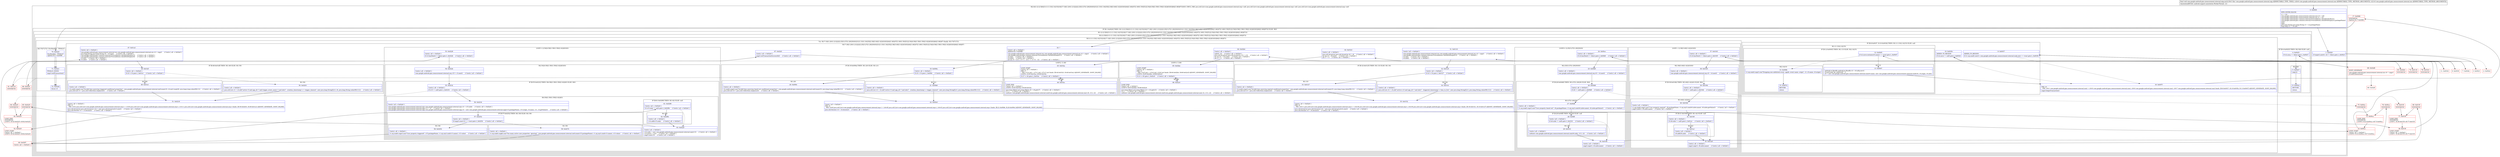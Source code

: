 digraph "CFG forcom.google.android.gms.measurement.internal.zzjg.zzc(Lcom\/google\/android\/gms\/measurement\/internal\/zzai;Lcom\/google\/android\/gms\/measurement\/internal\/zzn;)V" {
subgraph cluster_Region_508661758 {
label = "R(2:0|(1:(2:(2:5|6)|(3:(1:(1:13)(2:14|15))|16|(17:18|(1:20)(1:21)|22|(2:25|(3:27|(1:29)|30)(0))|31|(1:33)(1:34)|35|(2:38|(3:40|(1:42)|43)(0))|44|(1:46)|47|(1:49)(1:50)|51|(2:54|(4:56|(1:58)(1:59)|(1:62)|63)(0))|64|(1:66)|67))))(0)) | DECL_VAR: java.util.List\<com.google.android.gms.measurement.internal.zzq\> null, java.util.List\<com.google.android.gms.measurement.internal.zzq\> null, java.util.List\<com.google.android.gms.measurement.internal.zzq\> null\l";
node [shape=record,color=blue];
Node_0 [shape=record,label="{0\:\ 0x0000|MTH_ENTER_BLOCK\l|r1 = r19\lcom.google.android.gms.measurement.internal.zzai r0 = r20\lcom.google.android.gms.measurement.internal.zzn r2 = r21\lcom.google.android.gms.common.internal.Preconditions.checkNotNull(r21)\lcom.google.android.gms.common.internal.Preconditions.checkNotEmpty(r2.packageName)\lzzo()\lzzjj()\ljava.lang.String java.lang.String r3 = r2.packageName\llong long r11 = r0.zzfu\l}"];
subgraph cluster_IfRegion_1389791199 {
label = "IF [B:1:0x0020] THEN: R(1:(2:(2:5|6)|(3:(1:(1:13)(2:14|15))|16|(17:18|(1:20)(1:21)|22|(2:25|(3:27|(1:29)|30)(0))|31|(1:33)(1:34)|35|(2:38|(3:40|(1:42)|43)(0))|44|(1:46)|47|(1:49)(1:50)|51|(2:54|(4:56|(1:58)(1:59)|(1:62)|63)(0))|64|(1:66)|67)))) ELSE: R(0)";
node [shape=record,color=blue];
Node_1 [shape=record,label="{1\:\ 0x0020|if (zzgw().zze(r0, r2) != false) goto L_0x0023\l}"];
subgraph cluster_Region_26781172 {
label = "R(1:(2:(2:5|6)|(3:(1:(1:13)(2:14|15))|16|(17:18|(1:20)(1:21)|22|(2:25|(3:27|(1:29)|30)(0))|31|(1:33)(1:34)|35|(2:38|(3:40|(1:42)|43)(0))|44|(1:46)|47|(1:49)(1:50)|51|(2:54|(4:56|(1:58)(1:59)|(1:62)|63)(0))|64|(1:66)|67))))";
node [shape=record,color=blue];
subgraph cluster_Region_1063203009 {
label = "R(2:(2:5|6)|(3:(1:(1:13)(2:14|15))|16|(17:18|(1:20)(1:21)|22|(2:25|(3:27|(1:29)|30)(0))|31|(1:33)(1:34)|35|(2:38|(3:40|(1:42)|43)(0))|44|(1:46)|47|(1:49)(1:50)|51|(2:54|(4:56|(1:58)(1:59)|(1:62)|63)(0))|64|(1:66)|67)))";
node [shape=record,color=blue];
subgraph cluster_IfRegion_2020231039 {
label = "IF [B:4:0x0025] THEN: R(2:5|6) ELSE: null";
node [shape=record,color=blue];
Node_4 [shape=record,label="{4\:\ 0x0025|if (r2.zzcq == false) goto L_0x0027\l}"];
subgraph cluster_Region_1832728060 {
label = "R(2:5|6)";
node [shape=record,color=blue];
Node_5 [shape=record,label="{5\:\ 0x0027|zzg(r2)\l}"];
Node_6 [shape=record,label="{6\:\ 0x002a|RETURN\l|return\l}"];
}
}
subgraph cluster_Region_1568992759 {
label = "R(3:(1:(1:13)(2:14|15))|16|(17:18|(1:20)(1:21)|22|(2:25|(3:27|(1:29)|30)(0))|31|(1:33)(1:34)|35|(2:38|(3:40|(1:42)|43)(0))|44|(1:46)|47|(1:49)(1:50)|51|(2:54|(4:56|(1:58)(1:59)|(1:62)|63)(0))|64|(1:66)|67))";
node [shape=record,color=blue];
subgraph cluster_IfRegion_147203559 {
label = "IF [B:8:0x0037, B:10:0x003b] THEN: R(1:(1:13)(2:14|15)) ELSE: null";
node [shape=record,color=blue];
Node_8 [shape=record,label="{8\:\ 0x0037|ADDED_TO_REGION\l|if (r1.zzj.zzad().zze(r3, com.google.android.gms.measurement.internal.zzak.zzix) == true) goto L_0x0039\l}"];
Node_10 [shape=record,label="{10\:\ 0x003b|ADDED_TO_REGION\l|if (r2.zzcw != null) goto L_0x003d\l}"];
subgraph cluster_Region_1280278411 {
label = "R(1:(1:13)(2:14|15))";
node [shape=record,color=blue];
subgraph cluster_IfRegion_1820272545 {
label = "IF [B:12:0x0045] THEN: R(1:13) ELSE: R(2:14|15)";
node [shape=record,color=blue];
Node_12 [shape=record,label="{12\:\ 0x0045|if (r2.zzcw.contains(r0.name) == true) goto L_0x0047\l}"];
subgraph cluster_Region_1581764628 {
label = "R(1:13)";
node [shape=record,color=blue];
Node_13 [shape=record,label="{13\:\ 0x0047|android.os.Bundle android.os.Bundle r4 = r0.zzfq.zzcv()\lr4.putLong(\"ga_safelisted\", 1)\lr0 = new com.google.android.gms.measurement.internal.zzai(r0.name, new com.google.android.gms.measurement.internal.zzah(r4), r0.origin, r0.zzfu)\l}"];
}
subgraph cluster_Region_2118347695 {
label = "R(2:14|15)";
node [shape=record,color=blue];
Node_14 [shape=record,label="{14\:\ 0x006b|r1.zzj.zzab().zzgr().zza(\"Dropping non\-safelisted event. appId, event name, origin\", r3, r0.name, r0.origin)\l}"];
Node_15 [shape=record,label="{15\:\ 0x007e|RETURN\l|return\l}"];
}
}
}
}
Node_16 [shape=record,label="{16\:\ 0x007f|PHI: r0 \l  PHI: (r0v1 com.google.android.gms.measurement.internal.zzai) = (r0v0 com.google.android.gms.measurement.internal.zzai), (r0v0 com.google.android.gms.measurement.internal.zzai), (r0v7 com.google.android.gms.measurement.internal.zzai) binds: [B:8:0x0037, B:10:0x003b, B:13:0x0047] A[DONT_GENERATE, DONT_INLINE]\l|zzgy().beginTransaction()\l}"];
subgraph cluster_TryCatchRegion_146588915 {
label = "Try: R(17:18|(1:20)(1:21)|22|(2:25|(3:27|(1:29)|30)(0))|31|(1:33)(1:34)|35|(2:38|(3:40|(1:42)|43)(0))|44|(1:46)|47|(1:49)(1:50)|51|(2:54|(4:56|(1:58)(1:59)|(1:62)|63)(0))|64|(1:66)|67) finally: R(3:70|71|72)";
node [shape=record,color=blue];
subgraph cluster_Region_518308611 {
label = "R(17:18|(1:20)(1:21)|22|(2:25|(3:27|(1:29)|30)(0))|31|(1:33)(1:34)|35|(2:38|(3:40|(1:42)|43)(0))|44|(1:46)|47|(1:49)(1:50)|51|(2:54|(4:56|(1:58)(1:59)|(1:62)|63)(0))|64|(1:66)|67)";
node [shape=record,color=blue];
Node_18 [shape=record,label="{18\:\ ?|Catch:\{ all \-\> 0x02e0 \}\lSplitter:B:17:0x0086\l|com.google.android.gms.measurement.internal.zzx com.google.android.gms.measurement.internal.zzx r4 = zzgy()     \/\/ Catch:\{ all \-\> 0x02e0 \}\lcom.google.android.gms.common.internal.Preconditions.checkNotEmpty(r3)     \/\/ Catch:\{ all \-\> 0x02e0 \}\lr4.zzo()     \/\/ Catch:\{ all \-\> 0x02e0 \}\lr4.zzbi()     \/\/ Catch:\{ all \-\> 0x02e0 \}\lint int r5 = (r11 \> 0 ? 1 : (r11 == 0 ? 0 : \-1))     \/\/ Catch:\{ all \-\> 0x02e0 \}\l}"];
subgraph cluster_IfRegion_958926462 {
label = "IF [B:19:0x009a] THEN: R(1:20) ELSE: R(1:21)";
node [shape=record,color=blue];
Node_19 [shape=record,label="{19\:\ 0x009a|Catch:\{ all \-\> 0x02e0 \}\l|if (r5 \< 0) goto L_0x009c     \/\/ Catch:\{ all \-\> 0x02e0 \}\l}"];
subgraph cluster_Region_658458806 {
label = "R(1:20)";
node [shape=record,color=blue];
Node_20 [shape=record,label="{20\:\ 0x009c|Catch:\{ all \-\> 0x02e0 \}\l|r4.zzab().zzgn().zza(\"Invalid time querying timed out conditional properties\", com.google.android.gms.measurement.internal.zzef.zzam(r3), java.lang.Long.valueOf(r11))     \/\/ Catch:\{ all \-\> 0x02e0 \}\ljava.util.List r4 = java.util.Collections.emptyList()     \/\/ Catch:\{ all \-\> 0x02e0 \}\l}"];
}
subgraph cluster_Region_117763149 {
label = "R(1:21)";
node [shape=record,color=blue];
Node_21 [shape=record,label="{21\:\ 0x00b6|Catch:\{ all \-\> 0x02e0 \}\l|java.util.List r4 = r4.zzb(\"active=0 and app_id=? and abs(? \- creation_timestamp) \> trigger_timeout\", new java.lang.String[]\{r3, java.lang.String.valueOf(r11)\})     \/\/ Catch:\{ all \-\> 0x02e0 \}\l}"];
}
}
Node_22 [shape=record,label="{22\:\ 0x00c6|Catch:\{ all \-\> 0x02e0 \}\lPHI: r4 \l  PHI: (r4v8 java.util.List\<com.google.android.gms.measurement.internal.zzq\>) = (r4v40 java.util.List\<com.google.android.gms.measurement.internal.zzq\>), (r4v43 java.util.List\<com.google.android.gms.measurement.internal.zzq\>) binds: [B:21:0x00b6, B:20:0x009c] A[DONT_GENERATE, DONT_INLINE]\l|java.util.Iterator r4 = r4.iterator()     \/\/ Catch:\{ all \-\> 0x02e0 \}\l}"];
subgraph cluster_LoopRegion_1310925853 {
label = "LOOP:0: (2:25|(3:27|(1:29)|30)(0))";
node [shape=record,color=blue];
Node_24 [shape=record,label="{24\:\ 0x00ce|Catch:\{ all \-\> 0x02e0 \}\l|if (r4.hasNext() != false) goto L_0x00d0     \/\/ Catch:\{ all \-\> 0x02e0 \}\l}"];
subgraph cluster_Region_884118395 {
label = "R(2:25|(3:27|(1:29)|30)(0))";
node [shape=record,color=blue];
Node_25 [shape=record,label="{25\:\ 0x00d0|Catch:\{ all \-\> 0x02e0 \}\l|com.google.android.gms.measurement.internal.zzq r6 = r4.next()     \/\/ Catch:\{ all \-\> 0x02e0 \}\l}"];
subgraph cluster_IfRegion_53870913 {
label = "IF [B:26:0x00d6] THEN: R(3:27|(1:29)|30) ELSE: R(0)";
node [shape=record,color=blue];
Node_26 [shape=record,label="{26\:\ 0x00d6|Catch:\{ all \-\> 0x02e0 \}\l|if (r6 != null) goto L_0x00d8     \/\/ Catch:\{ all \-\> 0x02e0 \}\l}"];
subgraph cluster_Region_1383536921 {
label = "R(3:27|(1:29)|30)";
node [shape=record,color=blue];
Node_27 [shape=record,label="{27\:\ 0x00d8|Catch:\{ all \-\> 0x02e0 \}\l|r1.zzj.zzab().zzgr().zza(\"User property timed out\", r6.packageName, r1.zzj.zzy().zzal(r6.zzdw.name), r6.zzdw.getValue())     \/\/ Catch:\{ all \-\> 0x02e0 \}\l}"];
subgraph cluster_IfRegion_1833158280 {
label = "IF [B:28:0x00ff] THEN: R(1:29) ELSE: null";
node [shape=record,color=blue];
Node_28 [shape=record,label="{28\:\ 0x00ff|Catch:\{ all \-\> 0x02e0 \}\l|if (r6.zzdx != null) goto L_0x0101     \/\/ Catch:\{ all \-\> 0x02e0 \}\l}"];
subgraph cluster_Region_813826855 {
label = "R(1:29)";
node [shape=record,color=blue];
Node_29 [shape=record,label="{29\:\ 0x0101|Catch:\{ all \-\> 0x02e0 \}\l|zzd(new com.google.android.gms.measurement.internal.zzai(r6.zzdx, r11), r2)     \/\/ Catch:\{ all \-\> 0x02e0 \}\l}"];
}
}
Node_30 [shape=record,label="{30\:\ 0x010b|Catch:\{ all \-\> 0x02e0 \}\l|zzgy().zzg(r3, r6.zzdw.name)     \/\/ Catch:\{ all \-\> 0x02e0 \}\l}"];
}
subgraph cluster_Region_974591217 {
label = "R(0)";
node [shape=record,color=blue];
}
}
}
}
Node_31 [shape=record,label="{31\:\ 0x0118|Catch:\{ all \-\> 0x02e0 \}\l|com.google.android.gms.measurement.internal.zzx com.google.android.gms.measurement.internal.zzx r4 = zzgy()     \/\/ Catch:\{ all \-\> 0x02e0 \}\lcom.google.android.gms.common.internal.Preconditions.checkNotEmpty(r3)     \/\/ Catch:\{ all \-\> 0x02e0 \}\lr4.zzo()     \/\/ Catch:\{ all \-\> 0x02e0 \}\lr4.zzbi()     \/\/ Catch:\{ all \-\> 0x02e0 \}\l}"];
subgraph cluster_IfRegion_108559814 {
label = "IF [B:32:0x0125] THEN: R(1:33) ELSE: R(1:34)";
node [shape=record,color=blue];
Node_32 [shape=record,label="{32\:\ 0x0125|Catch:\{ all \-\> 0x02e0 \}\l|if (r5 \< 0) goto L_0x0127     \/\/ Catch:\{ all \-\> 0x02e0 \}\l}"];
subgraph cluster_Region_822556657 {
label = "R(1:33)";
node [shape=record,color=blue];
Node_33 [shape=record,label="{33\:\ 0x0127|Catch:\{ all \-\> 0x02e0 \}\l|r4.zzab().zzgn().zza(\"Invalid time querying expired conditional properties\", com.google.android.gms.measurement.internal.zzef.zzam(r3), java.lang.Long.valueOf(r11))     \/\/ Catch:\{ all \-\> 0x02e0 \}\ljava.util.List r4 = java.util.Collections.emptyList()     \/\/ Catch:\{ all \-\> 0x02e0 \}\l}"];
}
subgraph cluster_Region_1822471071 {
label = "R(1:34)";
node [shape=record,color=blue];
Node_34 [shape=record,label="{34\:\ 0x0141|Catch:\{ all \-\> 0x02e0 \}\l|java.util.List r4 = r4.zzb(\"active\<\>0 and app_id=? and abs(? \- triggered_timestamp) \> time_to_live\", new java.lang.String[]\{r3, java.lang.String.valueOf(r11)\})     \/\/ Catch:\{ all \-\> 0x02e0 \}\l}"];
}
}
Node_35 [shape=record,label="{35\:\ 0x0152|Catch:\{ all \-\> 0x02e0 \}\lPHI: r4 \l  PHI: (r4v11 java.util.List\<com.google.android.gms.measurement.internal.zzq\>) = (r4v36 java.util.List\<com.google.android.gms.measurement.internal.zzq\>), (r4v39 java.util.List\<com.google.android.gms.measurement.internal.zzq\>) binds: [B:34:0x0141, B:33:0x0127] A[DONT_GENERATE, DONT_INLINE]\l|java.util.ArrayList java.util.ArrayList r6 = new java.util.ArrayList(r4.size())     \/\/ Catch:\{ all \-\> 0x02e0 \}\ljava.util.Iterator r4 = r4.iterator()     \/\/ Catch:\{ all \-\> 0x02e0 \}\l}"];
subgraph cluster_LoopRegion_446587267 {
label = "LOOP:1: (2:38|(3:40|(1:42)|43)(0))";
node [shape=record,color=blue];
Node_37 [shape=record,label="{37\:\ 0x0163|Catch:\{ all \-\> 0x02e0 \}\l|if (r4.hasNext() != false) goto L_0x0165     \/\/ Catch:\{ all \-\> 0x02e0 \}\l}"];
subgraph cluster_Region_689002392 {
label = "R(2:38|(3:40|(1:42)|43)(0))";
node [shape=record,color=blue];
Node_38 [shape=record,label="{38\:\ 0x0165|Catch:\{ all \-\> 0x02e0 \}\l|com.google.android.gms.measurement.internal.zzq r8 = r4.next()     \/\/ Catch:\{ all \-\> 0x02e0 \}\l}"];
subgraph cluster_IfRegion_1519760308 {
label = "IF [B:39:0x016b] THEN: R(3:40|(1:42)|43) ELSE: R(0)";
node [shape=record,color=blue];
Node_39 [shape=record,label="{39\:\ 0x016b|Catch:\{ all \-\> 0x02e0 \}\l|if (r8 != null) goto L_0x016d     \/\/ Catch:\{ all \-\> 0x02e0 \}\l}"];
subgraph cluster_Region_1281772738 {
label = "R(3:40|(1:42)|43)";
node [shape=record,color=blue];
Node_40 [shape=record,label="{40\:\ 0x016d|Catch:\{ all \-\> 0x02e0 \}\l|r1.zzj.zzab().zzgr().zza(\"User property expired\", r8.packageName, r1.zzj.zzy().zzal(r8.zzdw.name), r8.zzdw.getValue())     \/\/ Catch:\{ all \-\> 0x02e0 \}\lzzgy().zzd(r3, r8.zzdw.name)     \/\/ Catch:\{ all \-\> 0x02e0 \}\l}"];
subgraph cluster_IfRegion_1478988939 {
label = "IF [B:41:0x019f] THEN: R(1:42) ELSE: null";
node [shape=record,color=blue];
Node_41 [shape=record,label="{41\:\ 0x019f|Catch:\{ all \-\> 0x02e0 \}\l|if (r8.zzdz != null) goto L_0x01a1     \/\/ Catch:\{ all \-\> 0x02e0 \}\l}"];
subgraph cluster_Region_1157622910 {
label = "R(1:42)";
node [shape=record,color=blue];
Node_42 [shape=record,label="{42\:\ 0x01a1|Catch:\{ all \-\> 0x02e0 \}\l|r6.add(r8.zzdz)     \/\/ Catch:\{ all \-\> 0x02e0 \}\l}"];
}
}
Node_43 [shape=record,label="{43\:\ 0x01a6|Catch:\{ all \-\> 0x02e0 \}\l|zzgy().zzg(r3, r8.zzdw.name)     \/\/ Catch:\{ all \-\> 0x02e0 \}\l}"];
}
subgraph cluster_Region_828142709 {
label = "R(0)";
node [shape=record,color=blue];
}
}
}
}
Node_44 [shape=record,label="{44\:\ 0x01b3|Catch:\{ all \-\> 0x02e0 \}\l|java.util.ArrayList java.util.ArrayList r6 = r6     \/\/ Catch:\{ all \-\> 0x02e0 \}\lint int r4 = r6.size()     \/\/ Catch:\{ all \-\> 0x02e0 \}\lint r7 = 0     \/\/ Catch:\{ all \-\> 0x02e0 \}\l}"];
subgraph cluster_LoopRegion_1037910369 {
label = "LOOP:2: (1:46)";
node [shape=record,color=blue];
Node_45 [shape=record,label="{45\:\ 0x01ba|LOOP_START\lCatch:\{ all \-\> 0x02e0 \}\lPHI: r7 \l  PHI: (r7v2 int) = (r7v1 int), (r7v13 int) binds: [B:44:0x01b3, B:46:0x01bc] A[DONT_GENERATE, DONT_INLINE]\lLOOP:2: B:45:0x01ba\-\>B:46:0x01bc\l|if (r7 \< r4) goto L_0x01bc     \/\/ Catch:\{ all \-\> 0x02e0 \}\l}"];
subgraph cluster_Region_444201975 {
label = "R(1:46)";
node [shape=record,color=blue];
Node_46 [shape=record,label="{46\:\ 0x01bc|LOOP_END\lCatch:\{ all \-\> 0x02e0 \}\lLOOP:2: B:45:0x01ba\-\>B:46:0x01bc\l|java.lang.Object java.lang.Object r8 = r6.get(r7)     \/\/ Catch:\{ all \-\> 0x02e0 \}\lr7++     \/\/ Catch:\{ all \-\> 0x02e0 \}\lzzd(new com.google.android.gms.measurement.internal.zzai((com.google.android.gms.measurement.internal.zzai) r8, r11), r2)     \/\/ Catch:\{ all \-\> 0x02e0 \}\l}"];
}
}
Node_47 [shape=record,label="{47\:\ 0x01cd|Catch:\{ all \-\> 0x02e0 \}\l|com.google.android.gms.measurement.internal.zzx com.google.android.gms.measurement.internal.zzx r4 = zzgy()     \/\/ Catch:\{ all \-\> 0x02e0 \}\ljava.lang.String java.lang.String r6 = r0.name     \/\/ Catch:\{ all \-\> 0x02e0 \}\lcom.google.android.gms.common.internal.Preconditions.checkNotEmpty(r3)     \/\/ Catch:\{ all \-\> 0x02e0 \}\lcom.google.android.gms.common.internal.Preconditions.checkNotEmpty(r6)     \/\/ Catch:\{ all \-\> 0x02e0 \}\lr4.zzo()     \/\/ Catch:\{ all \-\> 0x02e0 \}\lr4.zzbi()     \/\/ Catch:\{ all \-\> 0x02e0 \}\l}"];
subgraph cluster_IfRegion_831288911 {
label = "IF [B:48:0x01df] THEN: R(1:49) ELSE: R(1:50)";
node [shape=record,color=blue];
Node_48 [shape=record,label="{48\:\ 0x01df|Catch:\{ all \-\> 0x02e0 \}\l|if (r5 \< 0) goto L_0x01e1     \/\/ Catch:\{ all \-\> 0x02e0 \}\l}"];
subgraph cluster_Region_640887686 {
label = "R(1:49)";
node [shape=record,color=blue];
Node_49 [shape=record,label="{49\:\ 0x01e1|Catch:\{ all \-\> 0x02e0 \}\l|r4.zzab().zzgn().zza(\"Invalid time querying triggered conditional properties\", com.google.android.gms.measurement.internal.zzef.zzam(r3), r4.zzy().zzaj(r6), java.lang.Long.valueOf(r11))     \/\/ Catch:\{ all \-\> 0x02e0 \}\ljava.util.List r3 = java.util.Collections.emptyList()     \/\/ Catch:\{ all \-\> 0x02e0 \}\l}"];
}
subgraph cluster_Region_780351502 {
label = "R(1:50)";
node [shape=record,color=blue];
Node_50 [shape=record,label="{50\:\ 0x0203|Catch:\{ all \-\> 0x02e0 \}\l|java.util.List r3 = r4.zzb(\"active=0 and app_id=? and trigger_event_name=? and abs(? \- creation_timestamp) \<= trigger_timeout\", new java.lang.String[]\{r3, r6, java.lang.String.valueOf(r11)\})     \/\/ Catch:\{ all \-\> 0x02e0 \}\l}"];
}
}
Node_51 [shape=record,label="{51\:\ 0x0218|Catch:\{ all \-\> 0x02e0 \}\lPHI: r3 \l  PHI: (r3v2 java.util.List\<com.google.android.gms.measurement.internal.zzq\>) = (r3v9 java.util.List\<com.google.android.gms.measurement.internal.zzq\>), (r3v11 java.util.List\<com.google.android.gms.measurement.internal.zzq\>) binds: [B:50:0x0203, B:49:0x01e1] A[DONT_GENERATE, DONT_INLINE]\l|java.util.ArrayList java.util.ArrayList r14 = new java.util.ArrayList(r3.size())     \/\/ Catch:\{ all \-\> 0x02e0 \}\ljava.util.Iterator r3 = r3.iterator()     \/\/ Catch:\{ all \-\> 0x02e0 \}\l}"];
subgraph cluster_LoopRegion_315775057 {
label = "LOOP:3: (2:54|(4:56|(1:58)(1:59)|(1:62)|63)(0))";
node [shape=record,color=blue];
Node_53 [shape=record,label="{53\:\ 0x0229|Catch:\{ all \-\> 0x02e0 \}\l|if (r3.hasNext() != false) goto L_0x022b     \/\/ Catch:\{ all \-\> 0x02e0 \}\l}"];
subgraph cluster_Region_1697468844 {
label = "R(2:54|(4:56|(1:58)(1:59)|(1:62)|63)(0))";
node [shape=record,color=blue];
Node_54 [shape=record,label="{54\:\ 0x022b|Catch:\{ all \-\> 0x02e0 \}\l|com.google.android.gms.measurement.internal.zzq r15 = r3.next()     \/\/ Catch:\{ all \-\> 0x02e0 \}\l}"];
subgraph cluster_IfRegion_30020174 {
label = "IF [B:55:0x0232] THEN: R(4:56|(1:58)(1:59)|(1:62)|63) ELSE: R(0)";
node [shape=record,color=blue];
Node_55 [shape=record,label="{55\:\ 0x0232|Catch:\{ all \-\> 0x02e0 \}\l|if (r15 != null) goto L_0x0234     \/\/ Catch:\{ all \-\> 0x02e0 \}\l}"];
subgraph cluster_Region_1196841482 {
label = "R(4:56|(1:58)(1:59)|(1:62)|63)";
node [shape=record,color=blue];
Node_56 [shape=record,label="{56\:\ 0x0234|Catch:\{ all \-\> 0x02e0 \}\l|com.google.android.gms.measurement.internal.zzjn com.google.android.gms.measurement.internal.zzjn r4 = r15.zzdw     \/\/ Catch:\{ all \-\> 0x02e0 \}\lcom.google.android.gms.measurement.internal.zzjp r13 = r4     \/\/ Catch:\{ all \-\> 0x02e0 \}\lcom.google.android.gms.measurement.internal.zzjp com.google.android.gms.measurement.internal.zzjp r4 = new com.google.android.gms.measurement.internal.zzjp(r15.packageName, r15.origin, r4.name, r11, r4.getValue())     \/\/ Catch:\{ all \-\> 0x02e0 \}\l}"];
subgraph cluster_IfRegion_289748783 {
label = "IF [B:57:0x0252] THEN: R(1:58) ELSE: R(1:59)";
node [shape=record,color=blue];
Node_57 [shape=record,label="{57\:\ 0x0252|Catch:\{ all \-\> 0x02e0 \}\l|if (zzgy().zza(r13) == true) goto L_0x0254     \/\/ Catch:\{ all \-\> 0x02e0 \}\l}"];
subgraph cluster_Region_1178909231 {
label = "R(1:58)";
node [shape=record,color=blue];
Node_58 [shape=record,label="{58\:\ 0x0254|Catch:\{ all \-\> 0x02e0 \}\l|r1.zzj.zzab().zzgr().zza(\"User property triggered\", r15.packageName, r1.zzj.zzy().zzal(r13.name), r13.value)     \/\/ Catch:\{ all \-\> 0x02e0 \}\l}"];
}
subgraph cluster_Region_1252836259 {
label = "R(1:59)";
node [shape=record,color=blue];
Node_59 [shape=record,label="{59\:\ 0x0274|Catch:\{ all \-\> 0x02e0 \}\l|r1.zzj.zzab().zzgk().zza(\"Too many active user properties, ignoring\", com.google.android.gms.measurement.internal.zzef.zzam(r15.packageName), r1.zzj.zzy().zzal(r13.name), r13.value)     \/\/ Catch:\{ all \-\> 0x02e0 \}\l}"];
}
}
subgraph cluster_IfRegion_1399271902 {
label = "IF [B:61:0x0299] THEN: R(1:62) ELSE: null";
node [shape=record,color=blue];
Node_61 [shape=record,label="{61\:\ 0x0299|Catch:\{ all \-\> 0x02e0 \}\l|if (r15.zzdy != null) goto L_0x029b     \/\/ Catch:\{ all \-\> 0x02e0 \}\l}"];
subgraph cluster_Region_2022612305 {
label = "R(1:62)";
node [shape=record,color=blue];
Node_62 [shape=record,label="{62\:\ 0x029b|Catch:\{ all \-\> 0x02e0 \}\l|r14.add(r15.zzdy)     \/\/ Catch:\{ all \-\> 0x02e0 \}\l}"];
}
}
Node_63 [shape=record,label="{63\:\ 0x02a0|Catch:\{ all \-\> 0x02e0 \}\l|r15.zzdw = new com.google.android.gms.measurement.internal.zzjn(r13)     \/\/ Catch:\{ all \-\> 0x02e0 \}\lr15.active = true     \/\/ Catch:\{ all \-\> 0x02e0 \}\lzzgy().zza(r15)     \/\/ Catch:\{ all \-\> 0x02e0 \}\l}"];
}
subgraph cluster_Region_1400372019 {
label = "R(0)";
node [shape=record,color=blue];
}
}
}
}
Node_64 [shape=record,label="{64\:\ 0x02b4|Catch:\{ all \-\> 0x02e0 \}\l|zzd(r0, r2)     \/\/ Catch:\{ all \-\> 0x02e0 \}\ljava.util.ArrayList java.util.ArrayList r14 = r14     \/\/ Catch:\{ all \-\> 0x02e0 \}\lint int r0 = r14.size()     \/\/ Catch:\{ all \-\> 0x02e0 \}\lint r3 = 0     \/\/ Catch:\{ all \-\> 0x02e0 \}\l}"];
subgraph cluster_LoopRegion_711111169 {
label = "LOOP:4: (1:66)";
node [shape=record,color=blue];
Node_65 [shape=record,label="{65\:\ 0x02be|LOOP_START\lCatch:\{ all \-\> 0x02e0 \}\lPHI: r3 \l  PHI: (r3v5 int) = (r3v4 int), (r3v6 int) binds: [B:64:0x02b4, B:66:0x02c0] A[DONT_GENERATE, DONT_INLINE]\lLOOP:4: B:65:0x02be\-\>B:66:0x02c0\l|if (r3 \< r0) goto L_0x02c0     \/\/ Catch:\{ all \-\> 0x02e0 \}\l}"];
subgraph cluster_Region_519028625 {
label = "R(1:66)";
node [shape=record,color=blue];
Node_66 [shape=record,label="{66\:\ 0x02c0|LOOP_END\lCatch:\{ all \-\> 0x02e0 \}\lLOOP:4: B:65:0x02be\-\>B:66:0x02c0\l|java.lang.Object java.lang.Object r4 = r14.get(r3)     \/\/ Catch:\{ all \-\> 0x02e0 \}\lr3++     \/\/ Catch:\{ all \-\> 0x02e0 \}\lzzd(new com.google.android.gms.measurement.internal.zzai((com.google.android.gms.measurement.internal.zzai) r4, r11), r2)     \/\/ Catch:\{ all \-\> 0x02e0 \}\l}"];
}
}
Node_67 [shape=record,label="{67\:\ 0x02d1|Catch:\{ all \-\> 0x02e0 \}\l|zzgy().setTransactionSuccessful()     \/\/ Catch:\{ all \-\> 0x02e0 \}\l}"];
}
subgraph cluster_Region_1557684416 {
label = "R(3:70|71|72) | ExcHandler:  FINALLY\l";
node [shape=record,color=blue];
Node_70 [shape=record,label="{70\:\ 0x02e0|ExcHandler:  FINALLY\lSplitter:B:17:0x0086\l}"];
Node_71 [shape=record,label="{71\:\ 0x02e1|FINALLY_INSNS\l|zzgy().endTransaction()\l}"];
Node_72 [shape=record,label="{72\:\ 0x02e8|throw r0\l}"];
}
}
}
}
}
subgraph cluster_Region_231821687 {
label = "R(0)";
node [shape=record,color=blue];
}
}
}
subgraph cluster_Region_1557684416 {
label = "R(3:70|71|72) | ExcHandler:  FINALLY\l";
node [shape=record,color=blue];
Node_70 [shape=record,label="{70\:\ 0x02e0|ExcHandler:  FINALLY\lSplitter:B:17:0x0086\l}"];
Node_71 [shape=record,label="{71\:\ 0x02e1|FINALLY_INSNS\l|zzgy().endTransaction()\l}"];
Node_72 [shape=record,label="{72\:\ 0x02e8|throw r0\l}"];
}
Node_2 [shape=record,color=red,label="{2\:\ 0x0022}"];
Node_3 [shape=record,color=red,label="{3\:\ 0x0023}"];
Node_7 [shape=record,color=red,label="{7\:\ 0x002b}"];
Node_9 [shape=record,color=red,label="{9\:\ 0x0039}"];
Node_11 [shape=record,color=red,label="{11\:\ 0x003d}"];
Node_17 [shape=record,color=red,label="{17\:\ 0x0086|SYNTHETIC\lSplitter:B:17:0x0086\l}"];
Node_23 [shape=record,color=red,label="{23\:\ 0x00ca|LOOP_START\lCatch:\{ all \-\> 0x02e0 \}\lLOOP:0: B:23:0x00ca\-\>B:73:0x00ca\l}"];
Node_36 [shape=record,color=red,label="{36\:\ 0x015f|LOOP_START\lCatch:\{ all \-\> 0x02e0 \}\lLOOP:1: B:36:0x015f\-\>B:77:0x015f\l}"];
Node_52 [shape=record,color=red,label="{52\:\ 0x0225|LOOP_START\lCatch:\{ all \-\> 0x02e0 \}\lLOOP:3: B:52:0x0225\-\>B:82:0x0225\l}"];
Node_60 [shape=record,color=red,label="{60\:\ 0x0297|Catch:\{ all \-\> 0x02e0 \}\l}"];
Node_68 [shape=record,color=red,label="{68\:\ 0x02d8|DONT_GENERATE\l|com.google.android.gms.measurement.internal.zzx r0 = zzgy()\lr0.endTransaction()\l}"];
Node_69 [shape=record,color=red,label="{69\:\ 0x02df}"];
Node_73 [shape=record,color=red,label="{73\:\ 0x00ca|LOOP_END\lSYNTHETIC\lLOOP:0: B:23:0x00ca\-\>B:73:0x00ca\l}"];
Node_74 [shape=record,color=red,label="{74\:\ 0x0118|SYNTHETIC\l}"];
Node_75 [shape=record,color=red,label="{75\:\ 0x00ca|SYNTHETIC\l}"];
Node_76 [shape=record,color=red,label="{76\:\ 0x00ca|SYNTHETIC\l}"];
Node_77 [shape=record,color=red,label="{77\:\ 0x015f|LOOP_END\lSYNTHETIC\lLOOP:1: B:36:0x015f\-\>B:77:0x015f\l}"];
Node_78 [shape=record,color=red,label="{78\:\ 0x01b3|SYNTHETIC\l}"];
Node_79 [shape=record,color=red,label="{79\:\ 0x015f|SYNTHETIC\l}"];
Node_80 [shape=record,color=red,label="{80\:\ 0x015f|SYNTHETIC\l}"];
Node_81 [shape=record,color=red,label="{81\:\ 0x01cd|SYNTHETIC\l}"];
Node_82 [shape=record,color=red,label="{82\:\ 0x0225|LOOP_END\lSYNTHETIC\lLOOP:3: B:52:0x0225\-\>B:82:0x0225\l}"];
Node_83 [shape=record,color=red,label="{83\:\ 0x02b4|SYNTHETIC\l}"];
Node_84 [shape=record,color=red,label="{84\:\ 0x0225|SYNTHETIC\l}"];
Node_85 [shape=record,color=red,label="{85\:\ 0x0225|SYNTHETIC\l}"];
Node_86 [shape=record,color=red,label="{86\:\ 0x02d1|SYNTHETIC\l}"];
MethodNode[shape=record,label="{final void com.google.android.gms.measurement.internal.zzjg.zzc((r19v0 'this' com.google.android.gms.measurement.internal.zzjg A[IMMUTABLE_TYPE, THIS]), (r20v0 com.google.android.gms.measurement.internal.zzai A[IMMUTABLE_TYPE, METHOD_ARGUMENT]), (r21v0 com.google.android.gms.measurement.internal.zzn A[IMMUTABLE_TYPE, METHOD_ARGUMENT]))  | Annotation[BUILD, android.support.annotation.WorkerThread, \{\}]\l}"];
MethodNode -> Node_0;
Node_0 -> Node_1;
Node_1 -> Node_2[style=dashed];
Node_1 -> Node_3;
Node_4 -> Node_5;
Node_4 -> Node_7[style=dashed];
Node_5 -> Node_6;
Node_8 -> Node_9;
Node_8 -> Node_16[style=dashed];
Node_10 -> Node_11;
Node_10 -> Node_16[style=dashed];
Node_12 -> Node_13;
Node_12 -> Node_14[style=dashed];
Node_13 -> Node_16;
Node_14 -> Node_15;
Node_16 -> Node_17;
Node_18 -> Node_19;
Node_19 -> Node_20;
Node_19 -> Node_21[style=dashed];
Node_20 -> Node_22;
Node_21 -> Node_22;
Node_22 -> Node_23;
Node_24 -> Node_25;
Node_24 -> Node_74[style=dashed];
Node_25 -> Node_26;
Node_26 -> Node_27;
Node_26 -> Node_75[style=dashed];
Node_27 -> Node_28;
Node_28 -> Node_29;
Node_28 -> Node_30[style=dashed];
Node_29 -> Node_30;
Node_30 -> Node_76;
Node_31 -> Node_32;
Node_32 -> Node_33;
Node_32 -> Node_34[style=dashed];
Node_33 -> Node_35;
Node_34 -> Node_35;
Node_35 -> Node_36;
Node_37 -> Node_38;
Node_37 -> Node_78[style=dashed];
Node_38 -> Node_39;
Node_39 -> Node_40;
Node_39 -> Node_79[style=dashed];
Node_40 -> Node_41;
Node_41 -> Node_42;
Node_41 -> Node_43[style=dashed];
Node_42 -> Node_43;
Node_43 -> Node_80;
Node_44 -> Node_45;
Node_45 -> Node_46;
Node_45 -> Node_81[style=dashed];
Node_46 -> Node_45;
Node_47 -> Node_48;
Node_48 -> Node_49;
Node_48 -> Node_50[style=dashed];
Node_49 -> Node_51;
Node_50 -> Node_51;
Node_51 -> Node_52;
Node_53 -> Node_54;
Node_53 -> Node_83[style=dashed];
Node_54 -> Node_55;
Node_55 -> Node_56;
Node_55 -> Node_84[style=dashed];
Node_56 -> Node_57;
Node_57 -> Node_58;
Node_57 -> Node_59[style=dashed];
Node_58 -> Node_60;
Node_59 -> Node_60;
Node_61 -> Node_62;
Node_61 -> Node_63[style=dashed];
Node_62 -> Node_63;
Node_63 -> Node_85;
Node_64 -> Node_65;
Node_65 -> Node_66;
Node_65 -> Node_86[style=dashed];
Node_66 -> Node_65;
Node_67 -> Node_68;
Node_70 -> Node_71;
Node_71 -> Node_72;
Node_70 -> Node_71;
Node_71 -> Node_72;
Node_3 -> Node_4;
Node_7 -> Node_8;
Node_9 -> Node_10;
Node_11 -> Node_12;
Node_17 -> Node_18;
Node_17 -> Node_70;
Node_23 -> Node_24;
Node_36 -> Node_37;
Node_52 -> Node_53;
Node_60 -> Node_61;
Node_68 -> Node_69;
Node_73 -> Node_23;
Node_74 -> Node_31;
Node_75 -> Node_73;
Node_76 -> Node_73;
Node_77 -> Node_36;
Node_78 -> Node_44;
Node_79 -> Node_77;
Node_80 -> Node_77;
Node_81 -> Node_47;
Node_82 -> Node_52;
Node_83 -> Node_64;
Node_84 -> Node_82;
Node_85 -> Node_82;
Node_86 -> Node_67;
}

